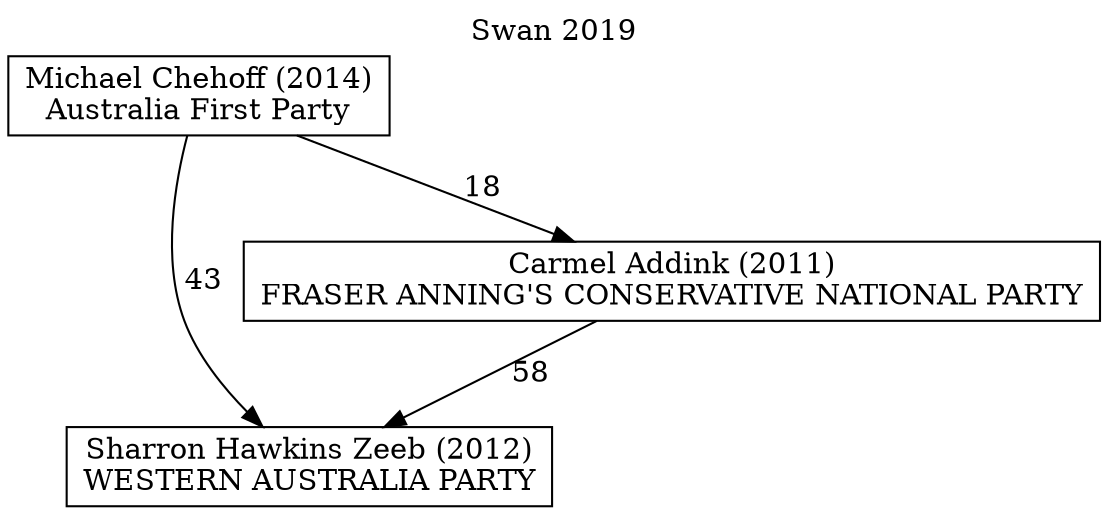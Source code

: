 // House preference flow
digraph "Sharron Hawkins Zeeb (2012)_Swan_2019" {
	graph [label="Swan 2019" labelloc=t mclimit=10]
	node [shape=box]
	"Sharron Hawkins Zeeb (2012)" [label="Sharron Hawkins Zeeb (2012)
WESTERN AUSTRALIA PARTY"]
	"Carmel Addink (2011)" [label="Carmel Addink (2011)
FRASER ANNING'S CONSERVATIVE NATIONAL PARTY"]
	"Michael Chehoff (2014)" [label="Michael Chehoff (2014)
Australia First Party"]
	"Carmel Addink (2011)" -> "Sharron Hawkins Zeeb (2012)" [label=58]
	"Michael Chehoff (2014)" -> "Carmel Addink (2011)" [label=18]
	"Michael Chehoff (2014)" -> "Sharron Hawkins Zeeb (2012)" [label=43]
}
